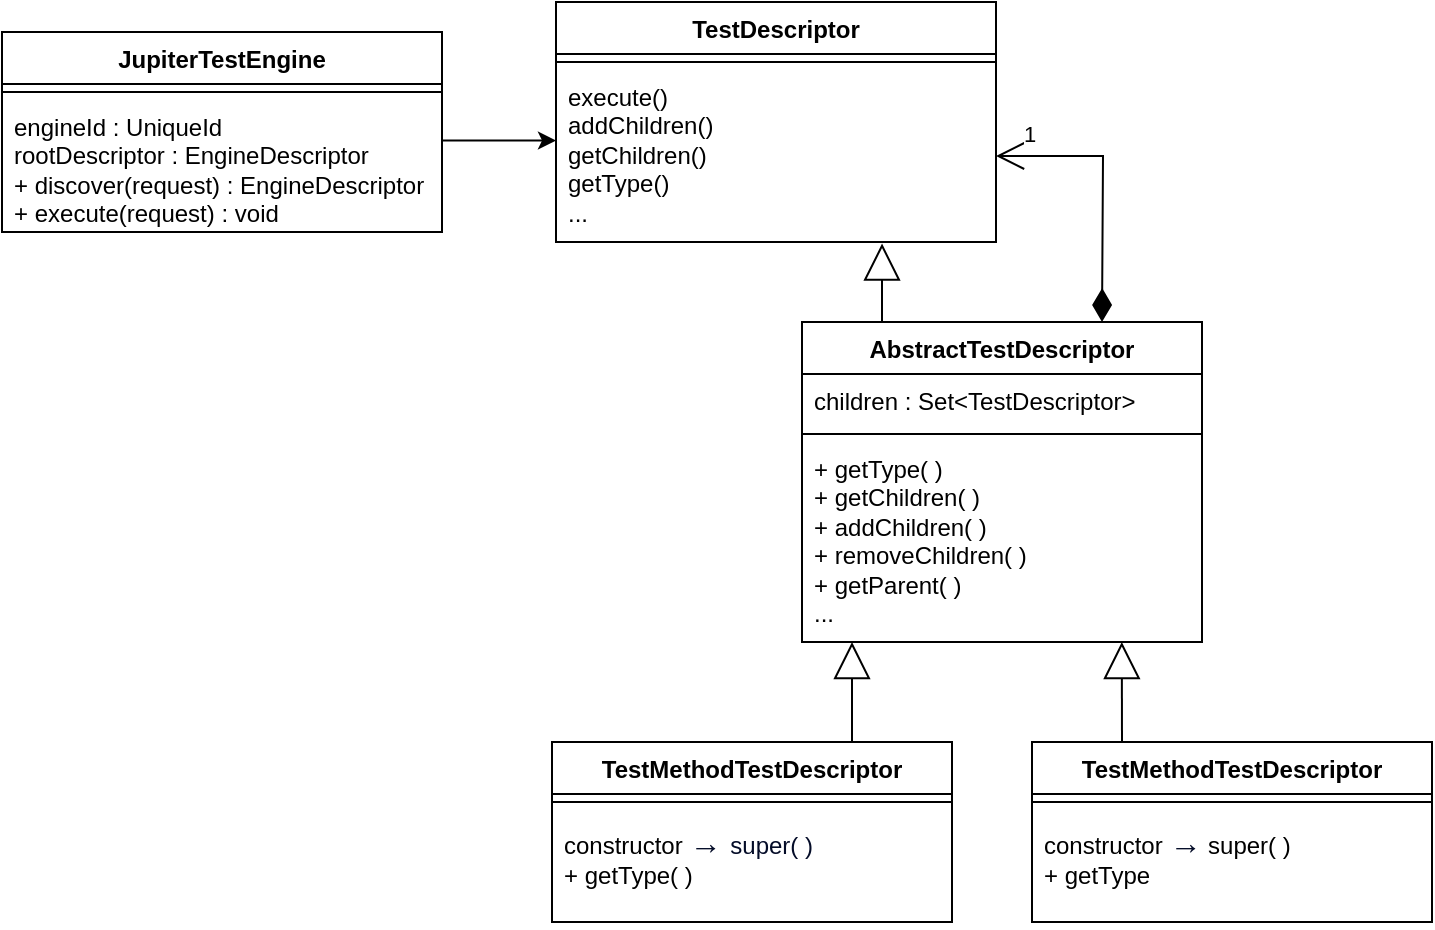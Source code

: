 <mxfile version="27.1.3">
  <diagram name="Página-1" id="9mfwa8PT98MUIGZHULhn">
    <mxGraphModel dx="1038" dy="947" grid="1" gridSize="10" guides="1" tooltips="1" connect="1" arrows="1" fold="1" page="1" pageScale="1" pageWidth="827" pageHeight="1169" math="0" shadow="0">
      <root>
        <mxCell id="0" />
        <mxCell id="1" parent="0" />
        <mxCell id="wA1W3KGQueANGjDSRsm5-1" value="TestDescriptor" style="swimlane;fontStyle=1;align=center;verticalAlign=top;childLayout=stackLayout;horizontal=1;startSize=26;horizontalStack=0;resizeParent=1;resizeParentMax=0;resizeLast=0;collapsible=1;marginBottom=0;whiteSpace=wrap;html=1;" vertex="1" parent="1">
          <mxGeometry x="337" y="40" width="220" height="120" as="geometry" />
        </mxCell>
        <mxCell id="wA1W3KGQueANGjDSRsm5-3" value="" style="line;strokeWidth=1;fillColor=none;align=left;verticalAlign=middle;spacingTop=-1;spacingLeft=3;spacingRight=3;rotatable=0;labelPosition=right;points=[];portConstraint=eastwest;strokeColor=inherit;" vertex="1" parent="wA1W3KGQueANGjDSRsm5-1">
          <mxGeometry y="26" width="220" height="8" as="geometry" />
        </mxCell>
        <mxCell id="wA1W3KGQueANGjDSRsm5-4" value="execute()&lt;div&gt;addChildren()&lt;/div&gt;&lt;div&gt;getChildren()&lt;/div&gt;&lt;div&gt;getType()&lt;/div&gt;&lt;div&gt;...&lt;/div&gt;" style="text;strokeColor=none;fillColor=none;align=left;verticalAlign=top;spacingLeft=4;spacingRight=4;overflow=hidden;rotatable=0;points=[[0,0.5],[1,0.5]];portConstraint=eastwest;whiteSpace=wrap;html=1;" vertex="1" parent="wA1W3KGQueANGjDSRsm5-1">
          <mxGeometry y="34" width="220" height="86" as="geometry" />
        </mxCell>
        <mxCell id="wA1W3KGQueANGjDSRsm5-33" value="TestMethodTestDescriptor" style="swimlane;fontStyle=1;align=center;verticalAlign=top;childLayout=stackLayout;horizontal=1;startSize=26;horizontalStack=0;resizeParent=1;resizeParentMax=0;resizeLast=0;collapsible=1;marginBottom=0;whiteSpace=wrap;html=1;" vertex="1" parent="1">
          <mxGeometry x="335" y="410" width="200" height="90" as="geometry" />
        </mxCell>
        <mxCell id="wA1W3KGQueANGjDSRsm5-35" value="" style="line;strokeWidth=1;fillColor=none;align=left;verticalAlign=middle;spacingTop=-1;spacingLeft=3;spacingRight=3;rotatable=0;labelPosition=right;points=[];portConstraint=eastwest;strokeColor=inherit;" vertex="1" parent="wA1W3KGQueANGjDSRsm5-33">
          <mxGeometry y="26" width="200" height="8" as="geometry" />
        </mxCell>
        <mxCell id="wA1W3KGQueANGjDSRsm5-36" value="&lt;div&gt;constructor&amp;nbsp;&lt;span style=&quot;color: rgb(4, 12, 40); font-family: &amp;quot;Google Sans&amp;quot;, Arial, sans-serif; font-size: 16px;&quot;&gt;→ &lt;/span&gt;&lt;span style=&quot;color: rgb(4, 12, 40); font-family: &amp;quot;Google Sans&amp;quot;, Arial, sans-serif;&quot;&gt;&lt;font&gt;super( )&lt;/font&gt;&lt;/span&gt;&lt;/div&gt;+ getType( )" style="text;strokeColor=none;fillColor=none;align=left;verticalAlign=top;spacingLeft=4;spacingRight=4;overflow=hidden;rotatable=0;points=[[0,0.5],[1,0.5]];portConstraint=eastwest;whiteSpace=wrap;html=1;" vertex="1" parent="wA1W3KGQueANGjDSRsm5-33">
          <mxGeometry y="34" width="200" height="56" as="geometry" />
        </mxCell>
        <mxCell id="wA1W3KGQueANGjDSRsm5-45" value="" style="endArrow=block;endSize=16;endFill=0;html=1;rounded=0;exitX=0.25;exitY=0;exitDx=0;exitDy=0;entryX=0.741;entryY=1.009;entryDx=0;entryDy=0;entryPerimeter=0;" edge="1" parent="1" target="wA1W3KGQueANGjDSRsm5-4">
          <mxGeometry width="160" relative="1" as="geometry">
            <mxPoint x="500" y="200" as="sourcePoint" />
            <mxPoint x="480" y="150" as="targetPoint" />
          </mxGeometry>
        </mxCell>
        <mxCell id="wA1W3KGQueANGjDSRsm5-46" value="JupiterTestEngine" style="swimlane;fontStyle=1;align=center;verticalAlign=top;childLayout=stackLayout;horizontal=1;startSize=26;horizontalStack=0;resizeParent=1;resizeParentMax=0;resizeLast=0;collapsible=1;marginBottom=0;whiteSpace=wrap;html=1;" vertex="1" parent="1">
          <mxGeometry x="60" y="55" width="220" height="100" as="geometry">
            <mxRectangle x="70" y="55" width="140" height="30" as="alternateBounds" />
          </mxGeometry>
        </mxCell>
        <mxCell id="wA1W3KGQueANGjDSRsm5-48" value="" style="line;strokeWidth=1;fillColor=none;align=left;verticalAlign=middle;spacingTop=-1;spacingLeft=3;spacingRight=3;rotatable=0;labelPosition=right;points=[];portConstraint=eastwest;strokeColor=inherit;" vertex="1" parent="wA1W3KGQueANGjDSRsm5-46">
          <mxGeometry y="26" width="220" height="8" as="geometry" />
        </mxCell>
        <mxCell id="wA1W3KGQueANGjDSRsm5-49" value="engineId : UniqueId&lt;div&gt;rootDescriptor : EngineDescriptor&lt;/div&gt;&lt;div&gt;+ discover(request) : EngineDescriptor&lt;/div&gt;&lt;div&gt;+ execute(request) : void&lt;/div&gt;" style="text;strokeColor=none;fillColor=none;align=left;verticalAlign=top;spacingLeft=4;spacingRight=4;overflow=hidden;rotatable=0;points=[[0,0.5],[1,0.5]];portConstraint=eastwest;whiteSpace=wrap;html=1;" vertex="1" parent="wA1W3KGQueANGjDSRsm5-46">
          <mxGeometry y="34" width="220" height="66" as="geometry" />
        </mxCell>
        <mxCell id="wA1W3KGQueANGjDSRsm5-50" style="edgeStyle=orthogonalEdgeStyle;rounded=0;orthogonalLoop=1;jettySize=auto;html=1;entryX=0;entryY=0.41;entryDx=0;entryDy=0;entryPerimeter=0;" edge="1" parent="1" source="wA1W3KGQueANGjDSRsm5-46" target="wA1W3KGQueANGjDSRsm5-4">
          <mxGeometry relative="1" as="geometry">
            <mxPoint x="337" y="85" as="targetPoint" />
            <Array as="points">
              <mxPoint x="309" y="109" />
            </Array>
          </mxGeometry>
        </mxCell>
        <mxCell id="wA1W3KGQueANGjDSRsm5-51" value="1" style="endArrow=open;html=1;endSize=12;startArrow=diamondThin;startSize=14;startFill=1;edgeStyle=orthogonalEdgeStyle;align=left;verticalAlign=bottom;rounded=0;exitX=0.75;exitY=0;exitDx=0;exitDy=0;entryX=1;entryY=0.5;entryDx=0;entryDy=0;" edge="1" parent="1" target="wA1W3KGQueANGjDSRsm5-4">
          <mxGeometry x="0.828" y="-2" relative="1" as="geometry">
            <mxPoint x="610" y="200" as="sourcePoint" />
            <mxPoint x="740" y="120" as="targetPoint" />
            <mxPoint as="offset" />
          </mxGeometry>
        </mxCell>
        <mxCell id="wA1W3KGQueANGjDSRsm5-55" value="TestMethodTestDescriptor" style="swimlane;fontStyle=1;align=center;verticalAlign=top;childLayout=stackLayout;horizontal=1;startSize=26;horizontalStack=0;resizeParent=1;resizeParentMax=0;resizeLast=0;collapsible=1;marginBottom=0;whiteSpace=wrap;html=1;" vertex="1" parent="1">
          <mxGeometry x="575" y="410" width="200" height="90" as="geometry" />
        </mxCell>
        <mxCell id="wA1W3KGQueANGjDSRsm5-56" value="" style="line;strokeWidth=1;fillColor=none;align=left;verticalAlign=middle;spacingTop=-1;spacingLeft=3;spacingRight=3;rotatable=0;labelPosition=right;points=[];portConstraint=eastwest;strokeColor=inherit;" vertex="1" parent="wA1W3KGQueANGjDSRsm5-55">
          <mxGeometry y="26" width="200" height="8" as="geometry" />
        </mxCell>
        <mxCell id="wA1W3KGQueANGjDSRsm5-57" value="&lt;div&gt;constructor&amp;nbsp;&lt;span style=&quot;color: rgb(4, 12, 40); font-family: &amp;quot;Google Sans&amp;quot;, Arial, sans-serif; font-size: 16px;&quot;&gt;→&lt;/span&gt;&lt;span style=&quot;background-color: transparent; color: light-dark(rgb(0, 0, 0), rgb(255, 255, 255));&quot;&gt;&amp;nbsp;super( )&lt;/span&gt;&lt;/div&gt;+ getType&lt;div&gt;&lt;br&gt;&lt;/div&gt;" style="text;strokeColor=none;fillColor=none;align=left;verticalAlign=top;spacingLeft=4;spacingRight=4;overflow=hidden;rotatable=0;points=[[0,0.5],[1,0.5]];portConstraint=eastwest;whiteSpace=wrap;html=1;" vertex="1" parent="wA1W3KGQueANGjDSRsm5-55">
          <mxGeometry y="34" width="200" height="56" as="geometry" />
        </mxCell>
        <mxCell id="wA1W3KGQueANGjDSRsm5-65" value="" style="endArrow=block;endSize=16;endFill=0;html=1;rounded=0;exitX=0.75;exitY=0;exitDx=0;exitDy=0;" edge="1" parent="1" source="wA1W3KGQueANGjDSRsm5-33">
          <mxGeometry width="160" relative="1" as="geometry">
            <mxPoint x="330" y="370" as="sourcePoint" />
            <mxPoint x="485" y="360" as="targetPoint" />
          </mxGeometry>
        </mxCell>
        <mxCell id="wA1W3KGQueANGjDSRsm5-66" value="" style="endArrow=block;endSize=16;endFill=0;html=1;rounded=0;entryX=0.795;entryY=1;entryDx=0;entryDy=0;entryPerimeter=0;exitX=0.75;exitY=0;exitDx=0;exitDy=0;" edge="1" parent="1">
          <mxGeometry width="160" relative="1" as="geometry">
            <mxPoint x="620" y="410" as="sourcePoint" />
            <mxPoint x="619.9" y="360" as="targetPoint" />
          </mxGeometry>
        </mxCell>
        <mxCell id="wA1W3KGQueANGjDSRsm5-69" value="AbstractTestDescriptor" style="swimlane;fontStyle=1;align=center;verticalAlign=top;childLayout=stackLayout;horizontal=1;startSize=26;horizontalStack=0;resizeParent=1;resizeParentMax=0;resizeLast=0;collapsible=1;marginBottom=0;whiteSpace=wrap;html=1;" vertex="1" parent="1">
          <mxGeometry x="460" y="200" width="200" height="160" as="geometry" />
        </mxCell>
        <mxCell id="wA1W3KGQueANGjDSRsm5-70" value="children : Set&amp;lt;TestDescriptor&amp;gt;" style="text;strokeColor=none;fillColor=none;align=left;verticalAlign=top;spacingLeft=4;spacingRight=4;overflow=hidden;rotatable=0;points=[[0,0.5],[1,0.5]];portConstraint=eastwest;whiteSpace=wrap;html=1;" vertex="1" parent="wA1W3KGQueANGjDSRsm5-69">
          <mxGeometry y="26" width="200" height="26" as="geometry" />
        </mxCell>
        <mxCell id="wA1W3KGQueANGjDSRsm5-71" value="" style="line;strokeWidth=1;fillColor=none;align=left;verticalAlign=middle;spacingTop=-1;spacingLeft=3;spacingRight=3;rotatable=0;labelPosition=right;points=[];portConstraint=eastwest;strokeColor=inherit;" vertex="1" parent="wA1W3KGQueANGjDSRsm5-69">
          <mxGeometry y="52" width="200" height="8" as="geometry" />
        </mxCell>
        <mxCell id="wA1W3KGQueANGjDSRsm5-72" value="+ getType( )&lt;div&gt;+ getChildren( )&lt;/div&gt;&lt;div&gt;+ addChildren( )&lt;/div&gt;&lt;div&gt;+ removeChildren( )&lt;/div&gt;&lt;div&gt;+ getParent( )&lt;/div&gt;&lt;div&gt;...&lt;/div&gt;" style="text;strokeColor=none;fillColor=none;align=left;verticalAlign=top;spacingLeft=4;spacingRight=4;overflow=hidden;rotatable=0;points=[[0,0.5],[1,0.5]];portConstraint=eastwest;whiteSpace=wrap;html=1;" vertex="1" parent="wA1W3KGQueANGjDSRsm5-69">
          <mxGeometry y="60" width="200" height="100" as="geometry" />
        </mxCell>
      </root>
    </mxGraphModel>
  </diagram>
</mxfile>
